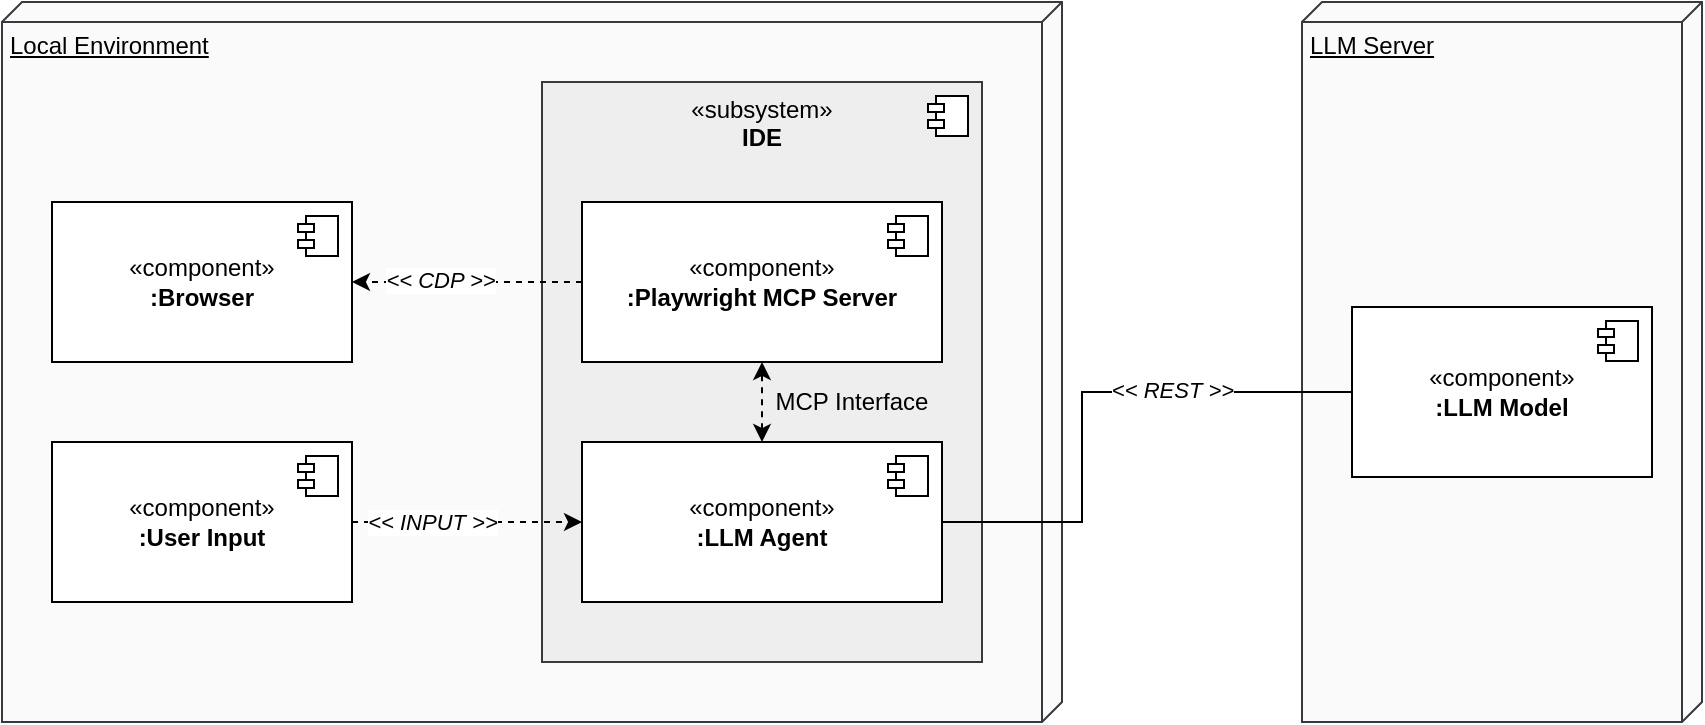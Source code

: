 <mxfile version="28.0.6">
  <diagram name="Page-1" id="V5kHHBlsPgFrL4yjf-FY">
    <mxGraphModel dx="1972" dy="793" grid="1" gridSize="10" guides="1" tooltips="1" connect="1" arrows="1" fold="1" page="1" pageScale="1" pageWidth="850" pageHeight="1100" math="0" shadow="0">
      <root>
        <mxCell id="0" />
        <mxCell id="1" parent="0" />
        <mxCell id="BHBsBVmIyiVghC9CMrlA-18" value="Local Environment" style="verticalAlign=top;align=left;spacingTop=8;spacingLeft=2;spacingRight=12;shape=cube;size=10;direction=south;fontStyle=4;html=1;whiteSpace=wrap;fillColor=#FAFAFA;strokeColor=#36393d;" parent="1" vertex="1">
          <mxGeometry x="-425" y="370" width="530" height="360" as="geometry" />
        </mxCell>
        <mxCell id="BHBsBVmIyiVghC9CMrlA-5" value="«subsystem»&lt;br&gt;&lt;b&gt;IDE&lt;/b&gt;" style="html=1;dropTarget=0;whiteSpace=wrap;align=center;verticalAlign=top;fillColor=#eeeeee;strokeColor=#36393d;" parent="1" vertex="1">
          <mxGeometry x="-155" y="410" width="220" height="290" as="geometry" />
        </mxCell>
        <mxCell id="BHBsBVmIyiVghC9CMrlA-6" value="" style="shape=module;jettyWidth=8;jettyHeight=4;" parent="BHBsBVmIyiVghC9CMrlA-5" vertex="1">
          <mxGeometry x="1" width="20" height="20" relative="1" as="geometry">
            <mxPoint x="-27" y="7" as="offset" />
          </mxGeometry>
        </mxCell>
        <mxCell id="BHBsBVmIyiVghC9CMrlA-3" value="«component&lt;span style=&quot;background-color: transparent; color: light-dark(rgb(0, 0, 0), rgb(255, 255, 255));&quot;&gt;»&lt;/span&gt;&lt;div&gt;&lt;b&gt;:Playwright MCP Server&lt;/b&gt;&lt;/div&gt;" style="html=1;dropTarget=0;whiteSpace=wrap;" parent="1" vertex="1">
          <mxGeometry x="-135" y="470" width="180" height="80" as="geometry" />
        </mxCell>
        <mxCell id="BHBsBVmIyiVghC9CMrlA-4" value="" style="shape=module;jettyWidth=8;jettyHeight=4;" parent="BHBsBVmIyiVghC9CMrlA-3" vertex="1">
          <mxGeometry x="1" width="20" height="20" relative="1" as="geometry">
            <mxPoint x="-27" y="7" as="offset" />
          </mxGeometry>
        </mxCell>
        <mxCell id="BHBsBVmIyiVghC9CMrlA-27" style="edgeStyle=orthogonalEdgeStyle;rounded=0;orthogonalLoop=1;jettySize=auto;html=1;startArrow=classic;startFill=1;dashed=1;" parent="1" source="BHBsBVmIyiVghC9CMrlA-10" target="BHBsBVmIyiVghC9CMrlA-3" edge="1">
          <mxGeometry relative="1" as="geometry" />
        </mxCell>
        <mxCell id="BHBsBVmIyiVghC9CMrlA-10" value="«component&lt;span style=&quot;background-color: transparent; color: light-dark(rgb(0, 0, 0), rgb(255, 255, 255));&quot;&gt;»&lt;/span&gt;&lt;div&gt;&lt;b&gt;:LLM Agent&lt;/b&gt;&lt;/div&gt;" style="html=1;dropTarget=0;whiteSpace=wrap;" parent="1" vertex="1">
          <mxGeometry x="-135" y="590" width="180" height="80" as="geometry" />
        </mxCell>
        <mxCell id="BHBsBVmIyiVghC9CMrlA-11" value="" style="shape=module;jettyWidth=8;jettyHeight=4;" parent="BHBsBVmIyiVghC9CMrlA-10" vertex="1">
          <mxGeometry x="1" width="20" height="20" relative="1" as="geometry">
            <mxPoint x="-27" y="7" as="offset" />
          </mxGeometry>
        </mxCell>
        <mxCell id="BHBsBVmIyiVghC9CMrlA-16" value="LLM Server" style="verticalAlign=top;align=left;spacingTop=8;spacingLeft=2;spacingRight=12;shape=cube;size=10;direction=south;fontStyle=4;html=1;whiteSpace=wrap;fillColor=#FAFAFA;strokeColor=#36393d;" parent="1" vertex="1">
          <mxGeometry x="225" y="370" width="200" height="360" as="geometry" />
        </mxCell>
        <mxCell id="BHBsBVmIyiVghC9CMrlA-14" value="«component&lt;span style=&quot;background-color: transparent; color: light-dark(rgb(0, 0, 0), rgb(255, 255, 255));&quot;&gt;»&lt;/span&gt;&lt;div&gt;&lt;b&gt;:LLM Model&lt;/b&gt;&lt;/div&gt;" style="html=1;dropTarget=0;whiteSpace=wrap;" parent="1" vertex="1">
          <mxGeometry x="250" y="522.5" width="150" height="85" as="geometry" />
        </mxCell>
        <mxCell id="BHBsBVmIyiVghC9CMrlA-15" value="" style="shape=module;jettyWidth=8;jettyHeight=4;" parent="BHBsBVmIyiVghC9CMrlA-14" vertex="1">
          <mxGeometry x="1" width="20" height="20" relative="1" as="geometry">
            <mxPoint x="-27" y="7" as="offset" />
          </mxGeometry>
        </mxCell>
        <mxCell id="BHBsBVmIyiVghC9CMrlA-19" value="«component&lt;span style=&quot;background-color: transparent; color: light-dark(rgb(0, 0, 0), rgb(255, 255, 255));&quot;&gt;»&lt;/span&gt;&lt;div&gt;&lt;b&gt;:Browser&lt;/b&gt;&lt;/div&gt;" style="html=1;dropTarget=0;whiteSpace=wrap;" parent="1" vertex="1">
          <mxGeometry x="-400" y="470" width="150" height="80" as="geometry" />
        </mxCell>
        <mxCell id="BHBsBVmIyiVghC9CMrlA-20" value="" style="shape=module;jettyWidth=8;jettyHeight=4;" parent="BHBsBVmIyiVghC9CMrlA-19" vertex="1">
          <mxGeometry x="1" width="20" height="20" relative="1" as="geometry">
            <mxPoint x="-27" y="7" as="offset" />
          </mxGeometry>
        </mxCell>
        <mxCell id="BHBsBVmIyiVghC9CMrlA-22" style="edgeStyle=orthogonalEdgeStyle;rounded=0;orthogonalLoop=1;jettySize=auto;html=1;endArrow=none;endFill=0;entryX=0;entryY=0.5;entryDx=0;entryDy=0;" parent="1" source="BHBsBVmIyiVghC9CMrlA-10" target="BHBsBVmIyiVghC9CMrlA-14" edge="1">
          <mxGeometry relative="1" as="geometry">
            <Array as="points">
              <mxPoint x="115" y="630" />
              <mxPoint x="115" y="565" />
            </Array>
            <mxPoint x="155" y="565" as="targetPoint" />
          </mxGeometry>
        </mxCell>
        <mxCell id="fmkv87rWq_whxCbuMFXw-2" value="&lt;i&gt;&amp;lt;&amp;lt; REST &amp;gt;&amp;gt;&lt;/i&gt;" style="edgeLabel;html=1;align=center;verticalAlign=middle;resizable=0;points=[];" vertex="1" connectable="0" parent="BHBsBVmIyiVghC9CMrlA-22">
          <mxGeometry x="0.328" y="1" relative="1" as="geometry">
            <mxPoint as="offset" />
          </mxGeometry>
        </mxCell>
        <mxCell id="BHBsBVmIyiVghC9CMrlA-25" style="edgeStyle=orthogonalEdgeStyle;rounded=0;orthogonalLoop=1;jettySize=auto;html=1;entryX=1;entryY=0.5;entryDx=0;entryDy=0;endArrow=classic;endFill=1;dashed=1;startArrow=none;startFill=0;" parent="1" source="BHBsBVmIyiVghC9CMrlA-3" target="BHBsBVmIyiVghC9CMrlA-19" edge="1">
          <mxGeometry relative="1" as="geometry">
            <Array as="points" />
            <mxPoint x="-195" y="510" as="targetPoint" />
          </mxGeometry>
        </mxCell>
        <mxCell id="fmkv87rWq_whxCbuMFXw-3" value="&amp;lt;&amp;lt; CDP &amp;gt;&amp;gt;" style="edgeLabel;html=1;align=center;verticalAlign=middle;resizable=0;points=[];fontStyle=2" vertex="1" connectable="0" parent="BHBsBVmIyiVghC9CMrlA-25">
          <mxGeometry x="0.235" y="-1" relative="1" as="geometry">
            <mxPoint as="offset" />
          </mxGeometry>
        </mxCell>
        <mxCell id="BHBsBVmIyiVghC9CMrlA-29" value="MCP Interface" style="text;html=1;align=center;verticalAlign=middle;whiteSpace=wrap;rounded=0;" parent="1" vertex="1">
          <mxGeometry x="-45" y="555" width="90" height="30" as="geometry" />
        </mxCell>
        <mxCell id="6aspf-cT-lwtKt8gPNVq-1" value="«component&lt;span style=&quot;background-color: transparent; color: light-dark(rgb(0, 0, 0), rgb(255, 255, 255));&quot;&gt;»&lt;/span&gt;&lt;div&gt;&lt;b&gt;:User Input&lt;/b&gt;&lt;/div&gt;" style="html=1;dropTarget=0;whiteSpace=wrap;" parent="1" vertex="1">
          <mxGeometry x="-400" y="590" width="150" height="80" as="geometry" />
        </mxCell>
        <mxCell id="6aspf-cT-lwtKt8gPNVq-2" value="" style="shape=module;jettyWidth=8;jettyHeight=4;" parent="6aspf-cT-lwtKt8gPNVq-1" vertex="1">
          <mxGeometry x="1" width="20" height="20" relative="1" as="geometry">
            <mxPoint x="-27" y="7" as="offset" />
          </mxGeometry>
        </mxCell>
        <mxCell id="6aspf-cT-lwtKt8gPNVq-6" style="edgeStyle=orthogonalEdgeStyle;rounded=0;orthogonalLoop=1;jettySize=auto;html=1;endArrow=classic;endFill=1;exitX=1;exitY=0.5;exitDx=0;exitDy=0;dashed=1;" parent="1" source="6aspf-cT-lwtKt8gPNVq-1" target="BHBsBVmIyiVghC9CMrlA-10" edge="1">
          <mxGeometry relative="1" as="geometry">
            <mxPoint x="-195" y="630" as="sourcePoint" />
          </mxGeometry>
        </mxCell>
        <mxCell id="fmkv87rWq_whxCbuMFXw-4" value="&lt;i&gt;&amp;lt;&amp;lt; INPUT &amp;gt;&amp;gt;&lt;/i&gt;" style="edgeLabel;html=1;align=center;verticalAlign=middle;resizable=0;points=[];" vertex="1" connectable="0" parent="6aspf-cT-lwtKt8gPNVq-6">
          <mxGeometry x="-0.304" relative="1" as="geometry">
            <mxPoint as="offset" />
          </mxGeometry>
        </mxCell>
      </root>
    </mxGraphModel>
  </diagram>
</mxfile>
